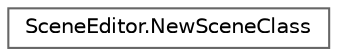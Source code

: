 digraph "Graphical Class Hierarchy"
{
 // LATEX_PDF_SIZE
  bgcolor="transparent";
  edge [fontname=Helvetica,fontsize=10,labelfontname=Helvetica,labelfontsize=10];
  node [fontname=Helvetica,fontsize=10,shape=box,height=0.2,width=0.4];
  rankdir="LR";
  Node0 [label="SceneEditor.NewSceneClass",height=0.2,width=0.4,color="grey40", fillcolor="white", style="filled",URL="$class_scene_editor_1_1_new_scene_class.html",tooltip=" "];
}
